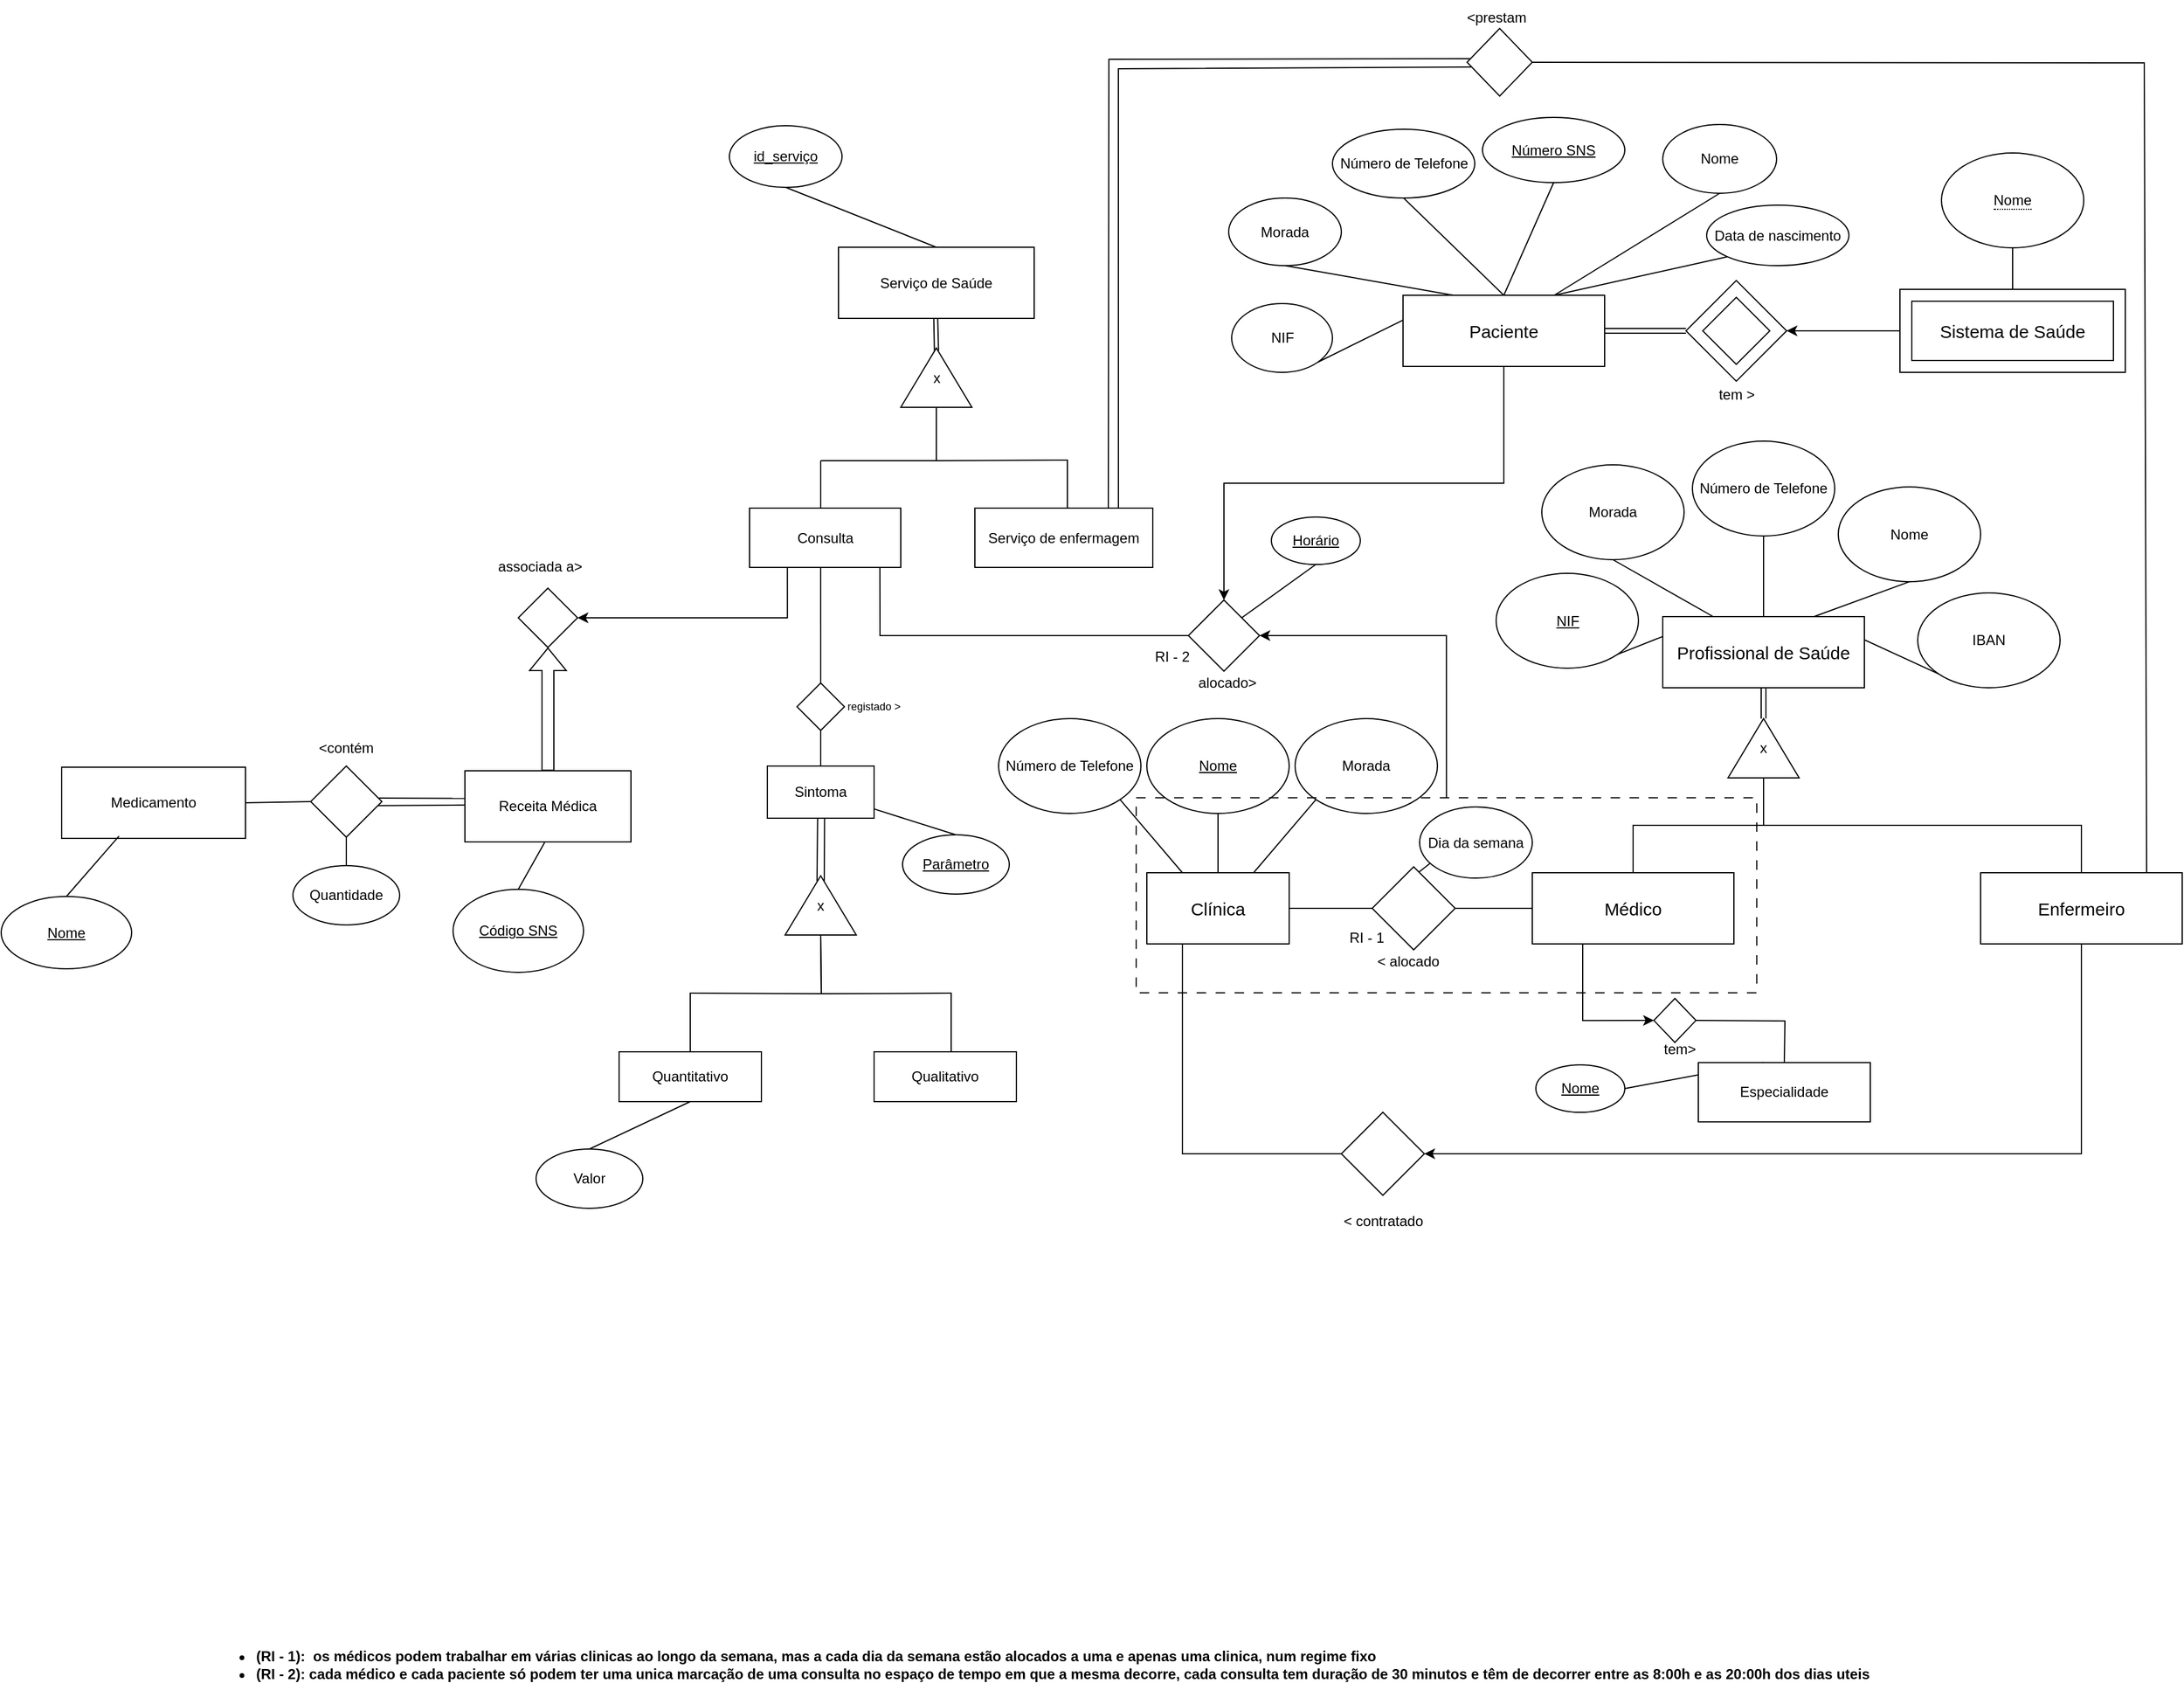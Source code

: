 <mxfile version="24.3.1" type="github" pages="2">
  <diagram id="R2lEEEUBdFMjLlhIrx00" name="Page-1">
    <mxGraphModel dx="2273" dy="1861" grid="0" gridSize="10" guides="1" tooltips="1" connect="1" arrows="0" fold="1" page="1" pageScale="1" pageWidth="850" pageHeight="1100" math="0" shadow="0" extFonts="Permanent Marker^https://fonts.googleapis.com/css?family=Permanent+Marker">
      <root>
        <mxCell id="0" />
        <mxCell id="1" parent="0" />
        <mxCell id="osjCYdtPVFfUL0etH68a-21" style="rounded=0;orthogonalLoop=1;jettySize=auto;html=1;exitX=0.25;exitY=0;exitDx=0;exitDy=0;entryX=1;entryY=1;entryDx=0;entryDy=0;endArrow=none;endFill=0;labelBackgroundColor=none;fontColor=default;" parent="1" source="osjCYdtPVFfUL0etH68a-17" target="osjCYdtPVFfUL0etH68a-19" edge="1">
          <mxGeometry relative="1" as="geometry" />
        </mxCell>
        <mxCell id="osjCYdtPVFfUL0etH68a-24" style="rounded=0;orthogonalLoop=1;jettySize=auto;html=1;exitX=0.25;exitY=0;exitDx=0;exitDy=0;entryX=0.5;entryY=1;entryDx=0;entryDy=0;endArrow=none;endFill=0;labelBackgroundColor=none;fontColor=default;" parent="1" source="osjCYdtPVFfUL0etH68a-17" target="osjCYdtPVFfUL0etH68a-23" edge="1">
          <mxGeometry relative="1" as="geometry" />
        </mxCell>
        <mxCell id="osjCYdtPVFfUL0etH68a-25" style="edgeStyle=orthogonalEdgeStyle;rounded=0;orthogonalLoop=1;jettySize=auto;html=1;exitX=0.5;exitY=0;exitDx=0;exitDy=0;entryX=0.5;entryY=1;entryDx=0;entryDy=0;endArrow=none;endFill=0;labelBackgroundColor=none;fontColor=default;" parent="1" source="osjCYdtPVFfUL0etH68a-17" target="osjCYdtPVFfUL0etH68a-26" edge="1">
          <mxGeometry relative="1" as="geometry">
            <mxPoint x="998.0" y="-150" as="targetPoint" />
          </mxGeometry>
        </mxCell>
        <mxCell id="osjCYdtPVFfUL0etH68a-28" style="rounded=0;orthogonalLoop=1;jettySize=auto;html=1;exitX=0.75;exitY=0;exitDx=0;exitDy=0;entryX=0.5;entryY=1;entryDx=0;entryDy=0;endArrow=none;endFill=0;labelBackgroundColor=none;fontColor=default;" parent="1" source="osjCYdtPVFfUL0etH68a-17" target="osjCYdtPVFfUL0etH68a-27" edge="1">
          <mxGeometry relative="1" as="geometry" />
        </mxCell>
        <mxCell id="osjCYdtPVFfUL0etH68a-30" style="rounded=0;orthogonalLoop=1;jettySize=auto;html=1;exitX=0.75;exitY=0;exitDx=0;exitDy=0;entryX=0;entryY=1;entryDx=0;entryDy=0;endArrow=none;endFill=0;labelBackgroundColor=none;fontColor=default;" parent="1" source="osjCYdtPVFfUL0etH68a-17" target="osjCYdtPVFfUL0etH68a-29" edge="1">
          <mxGeometry relative="1" as="geometry" />
        </mxCell>
        <mxCell id="osjCYdtPVFfUL0etH68a-17" value="&lt;span style=&quot;font-size: 15px;&quot;&gt;Profissional de Saúde&lt;/span&gt;" style="rounded=0;whiteSpace=wrap;html=1;labelBackgroundColor=none;" parent="1" vertex="1">
          <mxGeometry x="913" y="-36" width="170" height="60" as="geometry" />
        </mxCell>
        <mxCell id="osjCYdtPVFfUL0etH68a-19" value="&lt;u&gt;NIF&lt;/u&gt;" style="ellipse;whiteSpace=wrap;html=1;labelBackgroundColor=none;" parent="1" vertex="1">
          <mxGeometry x="772.5" y="-72.5" width="120" height="80" as="geometry" />
        </mxCell>
        <mxCell id="osjCYdtPVFfUL0etH68a-23" value="Morada" style="ellipse;whiteSpace=wrap;html=1;labelBackgroundColor=none;" parent="1" vertex="1">
          <mxGeometry x="811" y="-164" width="120" height="80" as="geometry" />
        </mxCell>
        <mxCell id="osjCYdtPVFfUL0etH68a-26" value="Número de Telefone" style="ellipse;whiteSpace=wrap;html=1;labelBackgroundColor=none;" parent="1" vertex="1">
          <mxGeometry x="938" y="-184" width="120" height="80" as="geometry" />
        </mxCell>
        <mxCell id="osjCYdtPVFfUL0etH68a-27" value="Nome" style="ellipse;whiteSpace=wrap;html=1;labelBackgroundColor=none;" parent="1" vertex="1">
          <mxGeometry x="1061" y="-145.41" width="120" height="80" as="geometry" />
        </mxCell>
        <mxCell id="osjCYdtPVFfUL0etH68a-29" value="IBAN" style="ellipse;whiteSpace=wrap;html=1;labelBackgroundColor=none;" parent="1" vertex="1">
          <mxGeometry x="1128" y="-56" width="120" height="80" as="geometry" />
        </mxCell>
        <mxCell id="osjCYdtPVFfUL0etH68a-32" value="" style="rhombus;whiteSpace=wrap;html=1;labelBackgroundColor=none;" parent="1" vertex="1">
          <mxGeometry x="668" y="175" width="70" height="70" as="geometry" />
        </mxCell>
        <mxCell id="-uZYytNlZkyBK-7AWlyJ-4" style="edgeStyle=none;curved=1;rounded=0;orthogonalLoop=1;jettySize=auto;html=1;exitX=1;exitY=0.5;exitDx=0;exitDy=0;fontSize=12;shape=link;" parent="1" source="osjCYdtPVFfUL0etH68a-35" target="osjCYdtPVFfUL0etH68a-17" edge="1">
          <mxGeometry relative="1" as="geometry" />
        </mxCell>
        <mxCell id="osjCYdtPVFfUL0etH68a-35" value="x" style="triangle;whiteSpace=wrap;html=1;direction=north;rotation=0;labelBackgroundColor=none;" parent="1" vertex="1">
          <mxGeometry x="968" y="50" width="60" height="50" as="geometry" />
        </mxCell>
        <mxCell id="osjCYdtPVFfUL0etH68a-40" style="edgeStyle=orthogonalEdgeStyle;rounded=0;orthogonalLoop=1;jettySize=auto;html=1;exitX=0.5;exitY=0;exitDx=0;exitDy=0;entryX=0;entryY=0.5;entryDx=0;entryDy=0;endArrow=none;endFill=0;labelBackgroundColor=none;fontColor=default;" parent="1" source="osjCYdtPVFfUL0etH68a-38" target="osjCYdtPVFfUL0etH68a-35" edge="1">
          <mxGeometry relative="1" as="geometry" />
        </mxCell>
        <mxCell id="fhy60ZntJMk9WQ-8_yJA-6" style="edgeStyle=orthogonalEdgeStyle;rounded=0;orthogonalLoop=1;jettySize=auto;html=1;exitX=0.25;exitY=1;exitDx=0;exitDy=0;entryX=0;entryY=0.5;entryDx=0;entryDy=0;" edge="1" parent="1" source="osjCYdtPVFfUL0etH68a-38" target="lnXV8POhLCO5q89hgLd0-2">
          <mxGeometry relative="1" as="geometry" />
        </mxCell>
        <mxCell id="fhy60ZntJMk9WQ-8_yJA-13" style="edgeStyle=orthogonalEdgeStyle;rounded=0;orthogonalLoop=1;jettySize=auto;html=1;exitX=0;exitY=0.5;exitDx=0;exitDy=0;entryX=1;entryY=0.5;entryDx=0;entryDy=0;endArrow=none;endFill=0;" edge="1" parent="1" source="osjCYdtPVFfUL0etH68a-38" target="osjCYdtPVFfUL0etH68a-32">
          <mxGeometry relative="1" as="geometry" />
        </mxCell>
        <mxCell id="osjCYdtPVFfUL0etH68a-38" value="&lt;span style=&quot;font-size: 15px;&quot;&gt;Médico&lt;/span&gt;" style="rounded=0;whiteSpace=wrap;html=1;labelBackgroundColor=none;" parent="1" vertex="1">
          <mxGeometry x="803" y="180" width="170" height="60" as="geometry" />
        </mxCell>
        <mxCell id="osjCYdtPVFfUL0etH68a-41" style="edgeStyle=orthogonalEdgeStyle;rounded=0;orthogonalLoop=1;jettySize=auto;html=1;exitX=0.5;exitY=0;exitDx=0;exitDy=0;entryX=0;entryY=0.5;entryDx=0;entryDy=0;endArrow=none;endFill=0;labelBackgroundColor=none;fontColor=default;" parent="1" source="osjCYdtPVFfUL0etH68a-39" target="osjCYdtPVFfUL0etH68a-35" edge="1">
          <mxGeometry relative="1" as="geometry" />
        </mxCell>
        <mxCell id="fhy60ZntJMk9WQ-8_yJA-5" style="edgeStyle=orthogonalEdgeStyle;rounded=0;orthogonalLoop=1;jettySize=auto;html=1;exitX=0.5;exitY=1;exitDx=0;exitDy=0;entryX=1;entryY=0.5;entryDx=0;entryDy=0;" edge="1" parent="1" source="osjCYdtPVFfUL0etH68a-39" target="osjCYdtPVFfUL0etH68a-46">
          <mxGeometry relative="1" as="geometry" />
        </mxCell>
        <mxCell id="osjCYdtPVFfUL0etH68a-39" value="&lt;span style=&quot;font-size: 15px;&quot;&gt;Enfermeiro&lt;/span&gt;" style="rounded=0;whiteSpace=wrap;html=1;labelBackgroundColor=none;" parent="1" vertex="1">
          <mxGeometry x="1181" y="180" width="170" height="60" as="geometry" />
        </mxCell>
        <mxCell id="osjCYdtPVFfUL0etH68a-3" style="edgeStyle=orthogonalEdgeStyle;rounded=0;orthogonalLoop=1;jettySize=auto;html=1;exitX=0.5;exitY=0;exitDx=0;exitDy=0;entryX=0.5;entryY=1;entryDx=0;entryDy=0;endArrow=none;endFill=0;labelBackgroundColor=none;fontColor=default;" parent="1" source="Xq9BSYsF8t9AHOJS5VjR-1" target="Xq9BSYsF8t9AHOJS5VjR-3" edge="1">
          <mxGeometry relative="1" as="geometry" />
        </mxCell>
        <mxCell id="osjCYdtPVFfUL0etH68a-14" style="rounded=0;orthogonalLoop=1;jettySize=auto;html=1;exitX=0.25;exitY=0;exitDx=0;exitDy=0;startArrow=none;startFill=0;endArrow=none;endFill=0;entryX=1;entryY=1;entryDx=0;entryDy=0;labelBackgroundColor=none;fontColor=default;" parent="1" source="Xq9BSYsF8t9AHOJS5VjR-1" target="osjCYdtPVFfUL0etH68a-16" edge="1">
          <mxGeometry relative="1" as="geometry">
            <mxPoint x="438" y="160" as="targetPoint" />
          </mxGeometry>
        </mxCell>
        <mxCell id="fhy60ZntJMk9WQ-8_yJA-11" style="edgeStyle=orthogonalEdgeStyle;rounded=0;orthogonalLoop=1;jettySize=auto;html=1;exitX=0.25;exitY=1;exitDx=0;exitDy=0;entryX=0;entryY=0.5;entryDx=0;entryDy=0;endArrow=none;endFill=0;" edge="1" parent="1" source="Xq9BSYsF8t9AHOJS5VjR-1" target="osjCYdtPVFfUL0etH68a-46">
          <mxGeometry relative="1" as="geometry" />
        </mxCell>
        <mxCell id="fhy60ZntJMk9WQ-8_yJA-12" style="edgeStyle=orthogonalEdgeStyle;rounded=0;orthogonalLoop=1;jettySize=auto;html=1;exitX=1;exitY=0.5;exitDx=0;exitDy=0;entryX=0;entryY=0.5;entryDx=0;entryDy=0;endArrow=none;endFill=0;" edge="1" parent="1" source="Xq9BSYsF8t9AHOJS5VjR-1" target="osjCYdtPVFfUL0etH68a-32">
          <mxGeometry relative="1" as="geometry" />
        </mxCell>
        <mxCell id="Xq9BSYsF8t9AHOJS5VjR-1" value="&lt;font style=&quot;font-size: 15px;&quot;&gt;Clínica&lt;/font&gt;" style="rounded=0;whiteSpace=wrap;html=1;labelBackgroundColor=none;" parent="1" vertex="1">
          <mxGeometry x="478" y="180" width="120" height="60" as="geometry" />
        </mxCell>
        <mxCell id="Xq9BSYsF8t9AHOJS5VjR-3" value="&lt;u&gt;Nome&lt;/u&gt;" style="ellipse;whiteSpace=wrap;html=1;labelBackgroundColor=none;" parent="1" vertex="1">
          <mxGeometry x="478" y="50" width="120" height="80" as="geometry" />
        </mxCell>
        <mxCell id="osjCYdtPVFfUL0etH68a-4" value="Morada" style="ellipse;whiteSpace=wrap;html=1;labelBackgroundColor=none;" parent="1" vertex="1">
          <mxGeometry x="603" y="50" width="120" height="80" as="geometry" />
        </mxCell>
        <mxCell id="osjCYdtPVFfUL0etH68a-6" value="" style="endArrow=none;html=1;rounded=0;entryX=0;entryY=1;entryDx=0;entryDy=0;exitX=0.75;exitY=0;exitDx=0;exitDy=0;labelBackgroundColor=none;fontColor=default;" parent="1" source="Xq9BSYsF8t9AHOJS5VjR-1" target="osjCYdtPVFfUL0etH68a-4" edge="1">
          <mxGeometry width="50" height="50" relative="1" as="geometry">
            <mxPoint x="518" y="270" as="sourcePoint" />
            <mxPoint x="568" y="220" as="targetPoint" />
            <Array as="points" />
          </mxGeometry>
        </mxCell>
        <mxCell id="osjCYdtPVFfUL0etH68a-16" value="Número de Telefone" style="ellipse;whiteSpace=wrap;html=1;labelBackgroundColor=none;" parent="1" vertex="1">
          <mxGeometry x="353" y="50" width="120" height="80" as="geometry" />
        </mxCell>
        <mxCell id="osjCYdtPVFfUL0etH68a-46" value="" style="rhombus;whiteSpace=wrap;html=1;labelBackgroundColor=none;" parent="1" vertex="1">
          <mxGeometry x="642" y="382" width="70" height="70" as="geometry" />
        </mxCell>
        <mxCell id="jBcFQ4x_I9QCF7RiTCGO-1" value="&amp;lt; alocado" style="text;html=1;align=center;verticalAlign=middle;resizable=0;points=[];autosize=1;strokeColor=none;fillColor=none;labelBackgroundColor=none;" parent="1" vertex="1">
          <mxGeometry x="658" y="240" width="80" height="30" as="geometry" />
        </mxCell>
        <mxCell id="jBcFQ4x_I9QCF7RiTCGO-2" value="&amp;lt; contratado" style="text;html=1;align=center;verticalAlign=middle;resizable=0;points=[];autosize=1;strokeColor=none;fillColor=none;labelBackgroundColor=none;" parent="1" vertex="1">
          <mxGeometry x="632" y="459" width="90" height="30" as="geometry" />
        </mxCell>
        <mxCell id="jBcFQ4x_I9QCF7RiTCGO-3" value="RI - 1" style="text;html=1;align=center;verticalAlign=middle;resizable=0;points=[];autosize=1;strokeColor=none;fillColor=none;labelBackgroundColor=none;" parent="1" vertex="1">
          <mxGeometry x="638" y="220" width="50" height="30" as="geometry" />
        </mxCell>
        <mxCell id="jBcFQ4x_I9QCF7RiTCGO-4" value="&lt;ul&gt;&lt;li&gt;&lt;b&gt;(RI - 1):&amp;nbsp; os médicos podem trabalhar em várias clinicas ao longo da semana,&amp;nbsp;&lt;/b&gt;&lt;b style=&quot;background-color: initial;&quot;&gt;mas a cada dia da semana estão alocados a uma e apenas uma clinica, num regime fixo&lt;/b&gt;&lt;/li&gt;&lt;li&gt;&lt;div title=&quot;Page 1&quot; class=&quot;page&quot;&gt;&lt;div style=&quot;background-color: rgb(100.0%, 100.0%, 100.0%)&quot; class=&quot;section&quot;&gt;&lt;div style=&quot;&quot; class=&quot;layoutArea&quot;&gt;&lt;b&gt;(RI - 2): cada médico e cada paciente só podem ter uma unica marcação de uma consulta no espaço de tempo em que a mesma decorre, cada consulta tem duração de 30 minutos e&amp;nbsp;&lt;/b&gt;&lt;b style=&quot;background-color: initial;&quot;&gt;têm de decorrer entre as 8:00h e as 20:00h dos dias uteis&amp;nbsp;&lt;/b&gt;&lt;/div&gt;&lt;/div&gt;&lt;/div&gt;&lt;/li&gt;&lt;/ul&gt;" style="text;html=1;align=left;verticalAlign=middle;resizable=0;points=[];autosize=1;strokeColor=none;fillColor=none;labelBackgroundColor=none;" parent="1" vertex="1">
          <mxGeometry x="-315" y="815" width="1422" height="65" as="geometry" />
        </mxCell>
        <mxCell id="jBcFQ4x_I9QCF7RiTCGO-24" style="rounded=0;orthogonalLoop=1;jettySize=auto;html=1;exitX=0.25;exitY=0;exitDx=0;exitDy=0;entryX=1;entryY=1;entryDx=0;entryDy=0;endArrow=none;endFill=0;labelBackgroundColor=none;fontColor=default;" parent="1" source="jBcFQ4x_I9QCF7RiTCGO-29" target="jBcFQ4x_I9QCF7RiTCGO-30" edge="1">
          <mxGeometry relative="1" as="geometry" />
        </mxCell>
        <mxCell id="jBcFQ4x_I9QCF7RiTCGO-25" style="rounded=0;orthogonalLoop=1;jettySize=auto;html=1;exitX=0.25;exitY=0;exitDx=0;exitDy=0;entryX=0.5;entryY=1;entryDx=0;entryDy=0;endArrow=none;endFill=0;labelBackgroundColor=none;fontColor=default;" parent="1" source="jBcFQ4x_I9QCF7RiTCGO-29" target="jBcFQ4x_I9QCF7RiTCGO-31" edge="1">
          <mxGeometry relative="1" as="geometry" />
        </mxCell>
        <mxCell id="jBcFQ4x_I9QCF7RiTCGO-26" style="rounded=0;orthogonalLoop=1;jettySize=auto;html=1;exitX=0.5;exitY=0;exitDx=0;exitDy=0;entryX=0.5;entryY=1;entryDx=0;entryDy=0;endArrow=none;endFill=0;labelBackgroundColor=none;fontColor=default;" parent="1" source="jBcFQ4x_I9QCF7RiTCGO-29" target="jBcFQ4x_I9QCF7RiTCGO-32" edge="1">
          <mxGeometry relative="1" as="geometry">
            <mxPoint x="740.0" y="-407" as="targetPoint" />
          </mxGeometry>
        </mxCell>
        <mxCell id="jBcFQ4x_I9QCF7RiTCGO-27" style="rounded=0;orthogonalLoop=1;jettySize=auto;html=1;exitX=0.75;exitY=0;exitDx=0;exitDy=0;entryX=0.5;entryY=1;entryDx=0;entryDy=0;endArrow=none;endFill=0;labelBackgroundColor=none;fontColor=default;" parent="1" source="jBcFQ4x_I9QCF7RiTCGO-29" target="jBcFQ4x_I9QCF7RiTCGO-33" edge="1">
          <mxGeometry relative="1" as="geometry" />
        </mxCell>
        <mxCell id="jBcFQ4x_I9QCF7RiTCGO-28" style="rounded=0;orthogonalLoop=1;jettySize=auto;html=1;exitX=0.75;exitY=0;exitDx=0;exitDy=0;entryX=0;entryY=1;entryDx=0;entryDy=0;endArrow=none;endFill=0;labelBackgroundColor=none;fontColor=default;" parent="1" source="jBcFQ4x_I9QCF7RiTCGO-29" target="jBcFQ4x_I9QCF7RiTCGO-34" edge="1">
          <mxGeometry relative="1" as="geometry" />
        </mxCell>
        <mxCell id="fhy60ZntJMk9WQ-8_yJA-3" style="edgeStyle=orthogonalEdgeStyle;rounded=0;orthogonalLoop=1;jettySize=auto;html=1;exitX=0.5;exitY=1;exitDx=0;exitDy=0;entryX=0.5;entryY=0;entryDx=0;entryDy=0;" edge="1" parent="1" source="jBcFQ4x_I9QCF7RiTCGO-29" target="lnXV8POhLCO5q89hgLd0-22">
          <mxGeometry relative="1" as="geometry" />
        </mxCell>
        <mxCell id="jBcFQ4x_I9QCF7RiTCGO-29" value="&lt;span style=&quot;font-size: 15px;&quot;&gt;Paciente&lt;/span&gt;" style="rounded=0;whiteSpace=wrap;html=1;labelBackgroundColor=none;" parent="1" vertex="1">
          <mxGeometry x="694" y="-307" width="170" height="60" as="geometry" />
        </mxCell>
        <mxCell id="jBcFQ4x_I9QCF7RiTCGO-30" value="NIF" style="ellipse;whiteSpace=wrap;html=1;labelBackgroundColor=none;" parent="1" vertex="1">
          <mxGeometry x="549.5" y="-300" width="85" height="58" as="geometry" />
        </mxCell>
        <mxCell id="jBcFQ4x_I9QCF7RiTCGO-31" value="Morada" style="ellipse;whiteSpace=wrap;html=1;labelBackgroundColor=none;" parent="1" vertex="1">
          <mxGeometry x="547" y="-389" width="95" height="57" as="geometry" />
        </mxCell>
        <mxCell id="jBcFQ4x_I9QCF7RiTCGO-32" value="Número de Telefone" style="ellipse;whiteSpace=wrap;html=1;labelBackgroundColor=none;" parent="1" vertex="1">
          <mxGeometry x="634.5" y="-447" width="120" height="58" as="geometry" />
        </mxCell>
        <mxCell id="jBcFQ4x_I9QCF7RiTCGO-33" value="Nome" style="ellipse;whiteSpace=wrap;html=1;labelBackgroundColor=none;" parent="1" vertex="1">
          <mxGeometry x="913" y="-451" width="96" height="58" as="geometry" />
        </mxCell>
        <mxCell id="jBcFQ4x_I9QCF7RiTCGO-34" value="Data de nascimento" style="ellipse;whiteSpace=wrap;html=1;labelBackgroundColor=none;" parent="1" vertex="1">
          <mxGeometry x="950" y="-383" width="120" height="51" as="geometry" />
        </mxCell>
        <mxCell id="jBcFQ4x_I9QCF7RiTCGO-35" style="rounded=0;orthogonalLoop=1;jettySize=auto;html=1;exitX=0.5;exitY=0;exitDx=0;exitDy=0;entryX=0.5;entryY=1;entryDx=0;entryDy=0;endArrow=none;endFill=0;labelBackgroundColor=none;fontColor=default;" parent="1" source="jBcFQ4x_I9QCF7RiTCGO-29" target="jBcFQ4x_I9QCF7RiTCGO-36" edge="1">
          <mxGeometry relative="1" as="geometry">
            <mxPoint x="870.0" y="-407" as="targetPoint" />
            <mxPoint x="870" y="-307" as="sourcePoint" />
          </mxGeometry>
        </mxCell>
        <mxCell id="jBcFQ4x_I9QCF7RiTCGO-36" value="&lt;u&gt;Número SNS&lt;/u&gt;" style="ellipse;whiteSpace=wrap;html=1;labelBackgroundColor=none;" parent="1" vertex="1">
          <mxGeometry x="761" y="-457" width="120" height="55" as="geometry" />
        </mxCell>
        <mxCell id="jBcFQ4x_I9QCF7RiTCGO-42" value="&lt;span style=&quot;font-size: 15px;&quot;&gt;Sistema de Saúde&lt;/span&gt;" style="rounded=0;whiteSpace=wrap;html=1;perimeterSpacing=0;glass=0;shadow=0;labelBackgroundColor=none;" parent="1" vertex="1">
          <mxGeometry x="1123" y="-307" width="170" height="60" as="geometry" />
        </mxCell>
        <mxCell id="jBcFQ4x_I9QCF7RiTCGO-48" style="rounded=0;orthogonalLoop=1;jettySize=auto;html=1;exitX=0.5;exitY=0;exitDx=0;exitDy=0;entryX=0.5;entryY=1;entryDx=0;entryDy=0;endArrow=none;endFill=0;labelBackgroundColor=none;fontColor=default;" parent="1" source="jBcFQ4x_I9QCF7RiTCGO-42" target="jBcFQ4x_I9QCF7RiTCGO-49" edge="1">
          <mxGeometry relative="1" as="geometry">
            <mxPoint x="1338.0" y="-417" as="targetPoint" />
            <mxPoint x="1338" y="-317" as="sourcePoint" />
          </mxGeometry>
        </mxCell>
        <mxCell id="jBcFQ4x_I9QCF7RiTCGO-49" value="&lt;div style=&quot;border-bottom: 1px dotted black;&quot;&gt;Nome&lt;/div&gt;" style="ellipse;whiteSpace=wrap;html=1;labelBackgroundColor=none;" parent="1" vertex="1">
          <mxGeometry x="1148" y="-427" width="120" height="80" as="geometry" />
        </mxCell>
        <mxCell id="jBcFQ4x_I9QCF7RiTCGO-50" value="" style="verticalLabelPosition=bottom;verticalAlign=top;html=1;shape=mxgraph.basic.frame;dx=10;whiteSpace=wrap;labelBackgroundColor=none;" parent="1" vertex="1">
          <mxGeometry x="1113" y="-312" width="190" height="70" as="geometry" />
        </mxCell>
        <mxCell id="jBcFQ4x_I9QCF7RiTCGO-55" value="tem &amp;gt;&lt;div&gt;&lt;br&gt;&lt;/div&gt;" style="text;html=1;align=center;verticalAlign=middle;resizable=0;points=[];autosize=1;strokeColor=none;fillColor=none;labelBackgroundColor=none;" parent="1" vertex="1">
          <mxGeometry x="950" y="-236" width="50" height="40" as="geometry" />
        </mxCell>
        <mxCell id="jBcFQ4x_I9QCF7RiTCGO-59" value="" style="verticalLabelPosition=bottom;verticalAlign=top;html=1;shape=mxgraph.basic.frame;dx=10;whiteSpace=wrap;labelBackgroundColor=none;rotation=45;" parent="1" vertex="1">
          <mxGeometry x="945" y="-307" width="60" height="60" as="geometry" />
        </mxCell>
        <mxCell id="VKBXFGdJmHYDEgzDutjO-6" value="Dia da semana" style="ellipse;whiteSpace=wrap;html=1;" parent="1" vertex="1">
          <mxGeometry x="708" y="124.54" width="95" height="60" as="geometry" />
        </mxCell>
        <mxCell id="VKBXFGdJmHYDEgzDutjO-8" value="" style="endArrow=none;html=1;rounded=0;exitX=0.562;exitY=0.064;exitDx=0;exitDy=0;exitPerimeter=0;entryX=0.097;entryY=0.787;entryDx=0;entryDy=0;entryPerimeter=0;" parent="1" source="osjCYdtPVFfUL0etH68a-32" target="VKBXFGdJmHYDEgzDutjO-6" edge="1">
          <mxGeometry width="50" height="50" relative="1" as="geometry">
            <mxPoint x="703" y="175" as="sourcePoint" />
            <mxPoint x="753" y="125" as="targetPoint" />
          </mxGeometry>
        </mxCell>
        <mxCell id="VKBXFGdJmHYDEgzDutjO-46" value="" style="group" parent="1" vertex="1" connectable="0">
          <mxGeometry x="143" y="-347.5" width="340" height="275" as="geometry" />
        </mxCell>
        <mxCell id="VKBXFGdJmHYDEgzDutjO-23" value="Serviço de Saúde" style="rounded=0;whiteSpace=wrap;html=1;" parent="VKBXFGdJmHYDEgzDutjO-46" vertex="1">
          <mxGeometry x="75" width="165" height="60" as="geometry" />
        </mxCell>
        <mxCell id="VKBXFGdJmHYDEgzDutjO-24" value="x" style="triangle;whiteSpace=wrap;html=1;direction=north;rotation=0;labelBackgroundColor=none;" parent="VKBXFGdJmHYDEgzDutjO-46" vertex="1">
          <mxGeometry x="127.5" y="85" width="60" height="50" as="geometry" />
        </mxCell>
        <mxCell id="VKBXFGdJmHYDEgzDutjO-25" value="" style="endArrow=none;html=1;rounded=0;entryX=0.487;entryY=1.007;entryDx=0;entryDy=0;exitX=0.942;exitY=0.473;exitDx=0;exitDy=0;exitPerimeter=0;entryPerimeter=0;" parent="VKBXFGdJmHYDEgzDutjO-46" source="VKBXFGdJmHYDEgzDutjO-24" target="VKBXFGdJmHYDEgzDutjO-23" edge="1">
          <mxGeometry width="50" height="50" relative="1" as="geometry">
            <mxPoint x="240" y="100" as="sourcePoint" />
            <mxPoint x="290" y="50" as="targetPoint" />
          </mxGeometry>
        </mxCell>
        <mxCell id="VKBXFGdJmHYDEgzDutjO-37" value="" style="endArrow=none;html=1;rounded=0;exitX=0.954;exitY=0.531;exitDx=0;exitDy=0;exitPerimeter=0;entryX=0.507;entryY=0.997;entryDx=0;entryDy=0;entryPerimeter=0;" parent="VKBXFGdJmHYDEgzDutjO-46" source="VKBXFGdJmHYDEgzDutjO-24" target="VKBXFGdJmHYDEgzDutjO-23" edge="1">
          <mxGeometry width="50" height="50" relative="1" as="geometry">
            <mxPoint x="140" y="120" as="sourcePoint" />
            <mxPoint x="190" y="70" as="targetPoint" />
          </mxGeometry>
        </mxCell>
        <mxCell id="VKBXFGdJmHYDEgzDutjO-40" style="edgeStyle=orthogonalEdgeStyle;rounded=0;orthogonalLoop=1;jettySize=auto;html=1;exitX=0.5;exitY=0;exitDx=0;exitDy=0;endArrow=none;endFill=0;labelBackgroundColor=none;fontColor=default;entryX=0;entryY=0.5;entryDx=0;entryDy=0;" parent="VKBXFGdJmHYDEgzDutjO-46" target="VKBXFGdJmHYDEgzDutjO-24" edge="1">
          <mxGeometry relative="1" as="geometry">
            <mxPoint x="268" y="179.5" as="sourcePoint" />
            <mxPoint x="158" y="144.5" as="targetPoint" />
          </mxGeometry>
        </mxCell>
        <mxCell id="VKBXFGdJmHYDEgzDutjO-41" value="" style="endArrow=none;html=1;rounded=0;" parent="VKBXFGdJmHYDEgzDutjO-46" edge="1">
          <mxGeometry width="50" height="50" relative="1" as="geometry">
            <mxPoint x="60" y="180" as="sourcePoint" />
            <mxPoint x="160" y="180" as="targetPoint" />
          </mxGeometry>
        </mxCell>
        <mxCell id="VKBXFGdJmHYDEgzDutjO-42" value="" style="endArrow=none;html=1;rounded=0;" parent="VKBXFGdJmHYDEgzDutjO-46" edge="1">
          <mxGeometry width="50" height="50" relative="1" as="geometry">
            <mxPoint x="60" y="230" as="sourcePoint" />
            <mxPoint x="60" y="180" as="targetPoint" />
          </mxGeometry>
        </mxCell>
        <mxCell id="VKBXFGdJmHYDEgzDutjO-43" value="" style="endArrow=none;html=1;rounded=0;" parent="VKBXFGdJmHYDEgzDutjO-46" edge="1">
          <mxGeometry width="50" height="50" relative="1" as="geometry">
            <mxPoint x="268" y="229" as="sourcePoint" />
            <mxPoint x="268" y="179" as="targetPoint" />
          </mxGeometry>
        </mxCell>
        <mxCell id="VKBXFGdJmHYDEgzDutjO-44" value="Consulta" style="rounded=0;whiteSpace=wrap;html=1;" parent="VKBXFGdJmHYDEgzDutjO-46" vertex="1">
          <mxGeometry y="220" width="127.5" height="50" as="geometry" />
        </mxCell>
        <mxCell id="VKBXFGdJmHYDEgzDutjO-45" value="Serviço de enfermagem" style="rounded=0;whiteSpace=wrap;html=1;" parent="VKBXFGdJmHYDEgzDutjO-46" vertex="1">
          <mxGeometry x="190" y="220" width="150" height="50" as="geometry" />
        </mxCell>
        <mxCell id="VKBXFGdJmHYDEgzDutjO-49" value="" style="rhombus;whiteSpace=wrap;html=1;" parent="1" vertex="1">
          <mxGeometry x="-52" y="-60" width="50" height="50" as="geometry" />
        </mxCell>
        <mxCell id="VKBXFGdJmHYDEgzDutjO-53" value="&amp;lt;contém" style="text;html=1;align=center;verticalAlign=middle;whiteSpace=wrap;rounded=0;" parent="1" vertex="1">
          <mxGeometry x="-227" y="60" width="60" height="30" as="geometry" />
        </mxCell>
        <mxCell id="VKBXFGdJmHYDEgzDutjO-54" value="associada a&amp;gt;" style="text;html=1;align=center;verticalAlign=middle;whiteSpace=wrap;rounded=0;" parent="1" vertex="1">
          <mxGeometry x="-72" y="-93" width="77" height="30" as="geometry" />
        </mxCell>
        <mxCell id="VKBXFGdJmHYDEgzDutjO-60" value="" style="rhombus;whiteSpace=wrap;html=1;" parent="1" vertex="1">
          <mxGeometry x="183" y="20" width="40" height="40" as="geometry" />
        </mxCell>
        <mxCell id="VKBXFGdJmHYDEgzDutjO-55" value="" style="endArrow=none;html=1;rounded=0;entryX=0.439;entryY=1.006;entryDx=0;entryDy=0;entryPerimeter=0;" parent="1" edge="1">
          <mxGeometry width="50" height="50" relative="1" as="geometry">
            <mxPoint x="203" y="21" as="sourcePoint" />
            <mxPoint x="202.973" y="-77.2" as="targetPoint" />
          </mxGeometry>
        </mxCell>
        <mxCell id="VKBXFGdJmHYDEgzDutjO-64" value="" style="endArrow=none;html=1;rounded=0;exitX=0.5;exitY=0;exitDx=0;exitDy=0;" parent="1" source="VKBXFGdJmHYDEgzDutjO-67" edge="1">
          <mxGeometry width="50" height="50" relative="1" as="geometry">
            <mxPoint x="202.76" y="100.9" as="sourcePoint" />
            <mxPoint x="203" y="60" as="targetPoint" />
          </mxGeometry>
        </mxCell>
        <mxCell id="VKBXFGdJmHYDEgzDutjO-67" value="Sintoma" style="rounded=0;whiteSpace=wrap;html=1;" parent="1" vertex="1">
          <mxGeometry x="158" y="90" width="90" height="44" as="geometry" />
        </mxCell>
        <mxCell id="VKBXFGdJmHYDEgzDutjO-69" value="registado &amp;gt;" style="text;html=1;align=center;verticalAlign=middle;whiteSpace=wrap;rounded=0;fontSize=9;" parent="1" vertex="1">
          <mxGeometry x="213" y="30" width="70" height="20" as="geometry" />
        </mxCell>
        <mxCell id="VKBXFGdJmHYDEgzDutjO-70" value="x" style="triangle;whiteSpace=wrap;html=1;direction=north;rotation=0;labelBackgroundColor=none;" parent="1" vertex="1">
          <mxGeometry x="173" y="182.54" width="60" height="50" as="geometry" />
        </mxCell>
        <mxCell id="VKBXFGdJmHYDEgzDutjO-76" value="" style="group" parent="1" vertex="1" connectable="0">
          <mxGeometry x="93" y="232" width="220" height="99" as="geometry" />
        </mxCell>
        <mxCell id="VKBXFGdJmHYDEgzDutjO-71" style="edgeStyle=orthogonalEdgeStyle;rounded=0;orthogonalLoop=1;jettySize=auto;html=1;exitX=0.5;exitY=0;exitDx=0;exitDy=0;endArrow=none;endFill=0;labelBackgroundColor=none;fontColor=default;" parent="VKBXFGdJmHYDEgzDutjO-76" edge="1">
          <mxGeometry relative="1" as="geometry">
            <mxPoint x="220" y="49.54" as="sourcePoint" />
            <mxPoint x="110" as="targetPoint" />
          </mxGeometry>
        </mxCell>
        <mxCell id="VKBXFGdJmHYDEgzDutjO-72" style="edgeStyle=orthogonalEdgeStyle;rounded=0;orthogonalLoop=1;jettySize=auto;html=1;exitX=0.5;exitY=0;exitDx=0;exitDy=0;endArrow=none;endFill=0;labelBackgroundColor=none;fontColor=default;" parent="VKBXFGdJmHYDEgzDutjO-76" edge="1">
          <mxGeometry relative="1" as="geometry">
            <mxPoint y="49.54" as="sourcePoint" />
            <mxPoint x="110" as="targetPoint" />
          </mxGeometry>
        </mxCell>
        <mxCell id="VKBXFGdJmHYDEgzDutjO-74" value="" style="endArrow=none;html=1;rounded=0;" parent="VKBXFGdJmHYDEgzDutjO-76" edge="1">
          <mxGeometry width="50" height="50" relative="1" as="geometry">
            <mxPoint y="99" as="sourcePoint" />
            <mxPoint y="49" as="targetPoint" />
          </mxGeometry>
        </mxCell>
        <mxCell id="VKBXFGdJmHYDEgzDutjO-75" value="" style="endArrow=none;html=1;rounded=0;" parent="VKBXFGdJmHYDEgzDutjO-76" edge="1">
          <mxGeometry width="50" height="50" relative="1" as="geometry">
            <mxPoint x="220" y="99" as="sourcePoint" />
            <mxPoint x="220" y="49" as="targetPoint" />
          </mxGeometry>
        </mxCell>
        <mxCell id="VKBXFGdJmHYDEgzDutjO-77" value="Quantitativo" style="rounded=0;whiteSpace=wrap;html=1;" parent="1" vertex="1">
          <mxGeometry x="33" y="331" width="120" height="42" as="geometry" />
        </mxCell>
        <mxCell id="VKBXFGdJmHYDEgzDutjO-78" value="Qualitativo" style="rounded=0;whiteSpace=wrap;html=1;" parent="1" vertex="1">
          <mxGeometry x="248" y="331" width="120" height="42" as="geometry" />
        </mxCell>
        <mxCell id="VKBXFGdJmHYDEgzDutjO-79" value="" style="endArrow=none;html=1;rounded=0;entryX=0.5;entryY=1;entryDx=0;entryDy=0;exitX=0.5;exitY=0;exitDx=0;exitDy=0;" parent="1" source="VKBXFGdJmHYDEgzDutjO-80" target="VKBXFGdJmHYDEgzDutjO-77" edge="1">
          <mxGeometry width="50" height="50" relative="1" as="geometry">
            <mxPoint x="63" y="423" as="sourcePoint" />
            <mxPoint x="93" y="383" as="targetPoint" />
          </mxGeometry>
        </mxCell>
        <mxCell id="VKBXFGdJmHYDEgzDutjO-80" value="Valor" style="ellipse;whiteSpace=wrap;html=1;" parent="1" vertex="1">
          <mxGeometry x="-37" y="413" width="90" height="50" as="geometry" />
        </mxCell>
        <mxCell id="lnXV8POhLCO5q89hgLd0-2" value="" style="rhombus;whiteSpace=wrap;html=1;" parent="1" vertex="1">
          <mxGeometry x="905.5" y="286" width="35.5" height="37.11" as="geometry" />
        </mxCell>
        <mxCell id="lnXV8POhLCO5q89hgLd0-5" value="tem&amp;gt;" style="text;html=1;align=center;verticalAlign=middle;whiteSpace=wrap;rounded=0;" parent="1" vertex="1">
          <mxGeometry x="905" y="320.11" width="45" height="17" as="geometry" />
        </mxCell>
        <mxCell id="lnXV8POhLCO5q89hgLd0-14" value="&lt;u&gt;Nome&lt;/u&gt;" style="ellipse;whiteSpace=wrap;html=1;" parent="1" vertex="1">
          <mxGeometry x="806" y="342" width="75" height="40" as="geometry" />
        </mxCell>
        <mxCell id="lnXV8POhLCO5q89hgLd0-15" value="" style="endArrow=none;html=1;rounded=0;exitX=0.5;exitY=1;exitDx=0;exitDy=0;entryX=1;entryY=0.5;entryDx=0;entryDy=0;" parent="1" target="lnXV8POhLCO5q89hgLd0-14" edge="1">
          <mxGeometry width="50" height="50" relative="1" as="geometry">
            <mxPoint x="998" y="340.11" as="sourcePoint" />
            <mxPoint x="703" y="270" as="targetPoint" />
          </mxGeometry>
        </mxCell>
        <mxCell id="fhy60ZntJMk9WQ-8_yJA-4" style="edgeStyle=orthogonalEdgeStyle;rounded=0;orthogonalLoop=1;jettySize=auto;html=1;exitX=0.5;exitY=0;exitDx=0;exitDy=0;entryX=1;entryY=0.5;entryDx=0;entryDy=0;" edge="1" parent="1" source="lnXV8POhLCO5q89hgLd0-16" target="lnXV8POhLCO5q89hgLd0-22">
          <mxGeometry relative="1" as="geometry" />
        </mxCell>
        <mxCell id="lnXV8POhLCO5q89hgLd0-16" value="" style="rounded=0;whiteSpace=wrap;html=1;fillColor=none;dashed=1;dashPattern=8 8;" parent="1" vertex="1">
          <mxGeometry x="469" y="116.77" width="523.25" height="164.46" as="geometry" />
        </mxCell>
        <mxCell id="lnXV8POhLCO5q89hgLd0-22" value="" style="rhombus;whiteSpace=wrap;html=1;" parent="1" vertex="1">
          <mxGeometry x="513" y="-50" width="60" height="60" as="geometry" />
        </mxCell>
        <mxCell id="lnXV8POhLCO5q89hgLd0-28" value="" style="endArrow=none;html=1;rounded=0;exitX=0;exitY=0.5;exitDx=0;exitDy=0;entryX=0.862;entryY=1;entryDx=0;entryDy=0;entryPerimeter=0;" parent="1" source="lnXV8POhLCO5q89hgLd0-22" target="VKBXFGdJmHYDEgzDutjO-44" edge="1">
          <mxGeometry width="50" height="50" relative="1" as="geometry">
            <mxPoint x="253" y="-10" as="sourcePoint" />
            <mxPoint x="253" y="-70" as="targetPoint" />
            <Array as="points">
              <mxPoint x="253" y="-20" />
            </Array>
          </mxGeometry>
        </mxCell>
        <mxCell id="lnXV8POhLCO5q89hgLd0-29" value="alocado&amp;gt;" style="text;html=1;align=center;verticalAlign=middle;whiteSpace=wrap;rounded=0;" parent="1" vertex="1">
          <mxGeometry x="516" y="5" width="60" height="30" as="geometry" />
        </mxCell>
        <mxCell id="lnXV8POhLCO5q89hgLd0-33" value="&lt;u&gt;Horário&lt;/u&gt;" style="ellipse;whiteSpace=wrap;html=1;" parent="1" vertex="1">
          <mxGeometry x="583" y="-120" width="75" height="40" as="geometry" />
        </mxCell>
        <mxCell id="lnXV8POhLCO5q89hgLd0-34" value="" style="endArrow=none;html=1;rounded=0;entryX=0.5;entryY=1;entryDx=0;entryDy=0;exitX=1;exitY=0;exitDx=0;exitDy=0;" parent="1" source="lnXV8POhLCO5q89hgLd0-22" target="lnXV8POhLCO5q89hgLd0-33" edge="1">
          <mxGeometry width="50" height="50" relative="1" as="geometry">
            <mxPoint x="543" y="-30" as="sourcePoint" />
            <mxPoint x="593" y="-80" as="targetPoint" />
          </mxGeometry>
        </mxCell>
        <mxCell id="lnXV8POhLCO5q89hgLd0-37" value="Especialidade" style="rounded=0;whiteSpace=wrap;html=1;" parent="1" vertex="1">
          <mxGeometry x="943" y="340.11" width="145" height="50" as="geometry" />
        </mxCell>
        <mxCell id="lnXV8POhLCO5q89hgLd0-40" value="" style="endArrow=none;html=1;rounded=0;entryX=1;entryY=0.5;entryDx=0;entryDy=0;exitX=0.5;exitY=0;exitDx=0;exitDy=0;" parent="1" source="lnXV8POhLCO5q89hgLd0-37" target="lnXV8POhLCO5q89hgLd0-2" edge="1">
          <mxGeometry width="50" height="50" relative="1" as="geometry">
            <mxPoint x="1015" y="340" as="sourcePoint" />
            <mxPoint x="948.001" y="305.108" as="targetPoint" />
            <Array as="points">
              <mxPoint x="1016" y="305" />
            </Array>
          </mxGeometry>
        </mxCell>
        <mxCell id="lnXV8POhLCO5q89hgLd0-45" value="RI - 2" style="text;html=1;align=center;verticalAlign=middle;resizable=0;points=[];autosize=1;strokeColor=none;fillColor=none;labelBackgroundColor=none;" parent="1" vertex="1">
          <mxGeometry x="475" y="-15" width="47" height="26" as="geometry" />
        </mxCell>
        <mxCell id="lnXV8POhLCO5q89hgLd0-46" value="" style="endArrow=none;html=1;rounded=0;exitX=0.898;exitY=0.55;exitDx=0;exitDy=0;exitPerimeter=0;entryX=0.536;entryY=0.993;entryDx=0;entryDy=0;entryPerimeter=0;" parent="1" source="VKBXFGdJmHYDEgzDutjO-70" target="VKBXFGdJmHYDEgzDutjO-67" edge="1">
          <mxGeometry width="50" height="50" relative="1" as="geometry">
            <mxPoint x="205" y="187" as="sourcePoint" />
            <mxPoint x="206" y="135" as="targetPoint" />
          </mxGeometry>
        </mxCell>
        <mxCell id="lnXV8POhLCO5q89hgLd0-47" value="" style="endArrow=none;html=1;rounded=0;exitX=0.905;exitY=0.448;exitDx=0;exitDy=0;exitPerimeter=0;entryX=0.471;entryY=0.993;entryDx=0;entryDy=0;entryPerimeter=0;" parent="1" source="VKBXFGdJmHYDEgzDutjO-70" target="VKBXFGdJmHYDEgzDutjO-67" edge="1">
          <mxGeometry width="50" height="50" relative="1" as="geometry">
            <mxPoint x="200" y="174" as="sourcePoint" />
            <mxPoint x="200" y="136" as="targetPoint" />
          </mxGeometry>
        </mxCell>
        <mxCell id="lnXV8POhLCO5q89hgLd0-52" value="" style="endArrow=none;html=1;rounded=0;exitX=0.75;exitY=0;exitDx=0;exitDy=0;entryX=0.069;entryY=0.448;entryDx=0;entryDy=0;entryPerimeter=0;" parent="1" source="VKBXFGdJmHYDEgzDutjO-45" target="lnXV8POhLCO5q89hgLd0-53" edge="1">
          <mxGeometry width="50" height="50" relative="1" as="geometry">
            <mxPoint x="506" y="-190" as="sourcePoint" />
            <mxPoint x="737" y="-506" as="targetPoint" />
            <Array as="points">
              <mxPoint x="446" y="-506" />
            </Array>
          </mxGeometry>
        </mxCell>
        <mxCell id="lnXV8POhLCO5q89hgLd0-53" value="" style="rhombus;whiteSpace=wrap;html=1;" parent="1" vertex="1">
          <mxGeometry x="748" y="-532" width="55" height="57" as="geometry" />
        </mxCell>
        <mxCell id="lnXV8POhLCO5q89hgLd0-56" value="" style="endArrow=none;html=1;rounded=0;exitX=0.807;exitY=-0.004;exitDx=0;exitDy=0;exitPerimeter=0;entryX=0.065;entryY=0.57;entryDx=0;entryDy=0;entryPerimeter=0;" parent="1" source="VKBXFGdJmHYDEgzDutjO-45" target="lnXV8POhLCO5q89hgLd0-53" edge="1">
          <mxGeometry width="50" height="50" relative="1" as="geometry">
            <mxPoint x="455" y="-125" as="sourcePoint" />
            <mxPoint x="741" y="-500" as="targetPoint" />
            <Array as="points">
              <mxPoint x="454" y="-498" />
            </Array>
          </mxGeometry>
        </mxCell>
        <mxCell id="lnXV8POhLCO5q89hgLd0-57" value="&amp;lt;prestam" style="text;html=1;align=center;verticalAlign=middle;whiteSpace=wrap;rounded=0;" parent="1" vertex="1">
          <mxGeometry x="743" y="-556" width="60" height="30" as="geometry" />
        </mxCell>
        <mxCell id="lnXV8POhLCO5q89hgLd0-58" value="" style="endArrow=none;html=1;rounded=0;exitX=1;exitY=0.5;exitDx=0;exitDy=0;" parent="1" source="lnXV8POhLCO5q89hgLd0-53" edge="1">
          <mxGeometry width="50" height="50" relative="1" as="geometry">
            <mxPoint x="1003" y="-528" as="sourcePoint" />
            <mxPoint x="1321" y="180" as="targetPoint" />
            <Array as="points">
              <mxPoint x="1319" y="-503" />
            </Array>
          </mxGeometry>
        </mxCell>
        <mxCell id="VKBXFGdJmHYDEgzDutjO-12" value="Medicamento" style="rounded=0;whiteSpace=wrap;html=1;" parent="1" vertex="1">
          <mxGeometry x="-437" y="91" width="155" height="60" as="geometry" />
        </mxCell>
        <mxCell id="fhy60ZntJMk9WQ-8_yJA-10" style="edgeStyle=orthogonalEdgeStyle;rounded=0;orthogonalLoop=1;jettySize=auto;html=1;exitX=0.5;exitY=0;exitDx=0;exitDy=0;entryX=0.5;entryY=1;entryDx=0;entryDy=0;shape=flexArrow;endArrow=block;endFill=0;" edge="1" parent="1" source="VKBXFGdJmHYDEgzDutjO-13" target="VKBXFGdJmHYDEgzDutjO-49">
          <mxGeometry relative="1" as="geometry" />
        </mxCell>
        <mxCell id="VKBXFGdJmHYDEgzDutjO-13" value="Receita Médica" style="rounded=0;whiteSpace=wrap;html=1;" parent="1" vertex="1">
          <mxGeometry x="-97" y="94" width="140" height="60" as="geometry" />
        </mxCell>
        <mxCell id="VKBXFGdJmHYDEgzDutjO-14" value="" style="endArrow=none;html=1;rounded=0;entryX=-0.004;entryY=0.388;entryDx=0;entryDy=0;entryPerimeter=0;exitX=0.947;exitY=0.45;exitDx=0;exitDy=0;exitPerimeter=0;" parent="1" source="VKBXFGdJmHYDEgzDutjO-16" edge="1">
          <mxGeometry width="50" height="50" relative="1" as="geometry">
            <mxPoint x="-205.9" y="117.46" as="sourcePoint" />
            <mxPoint x="-96.48" y="117.28" as="targetPoint" />
          </mxGeometry>
        </mxCell>
        <mxCell id="VKBXFGdJmHYDEgzDutjO-15" value="" style="endArrow=none;html=1;rounded=0;exitX=0.939;exitY=0.556;exitDx=0;exitDy=0;exitPerimeter=0;entryX=0.002;entryY=0.482;entryDx=0;entryDy=0;entryPerimeter=0;" parent="1" source="VKBXFGdJmHYDEgzDutjO-16" target="VKBXFGdJmHYDEgzDutjO-13" edge="1">
          <mxGeometry width="50" height="50" relative="1" as="geometry">
            <mxPoint x="-187" y="125" as="sourcePoint" />
            <mxPoint x="-106.76" y="124.7" as="targetPoint" />
          </mxGeometry>
        </mxCell>
        <mxCell id="VKBXFGdJmHYDEgzDutjO-16" value="" style="rhombus;whiteSpace=wrap;html=1;" parent="1" vertex="1">
          <mxGeometry x="-227" y="90" width="60" height="60" as="geometry" />
        </mxCell>
        <mxCell id="VKBXFGdJmHYDEgzDutjO-19" value="" style="endArrow=none;html=1;rounded=0;entryX=0.5;entryY=1;entryDx=0;entryDy=0;" parent="1" source="VKBXFGdJmHYDEgzDutjO-20" target="VKBXFGdJmHYDEgzDutjO-16" edge="1">
          <mxGeometry width="50" height="50" relative="1" as="geometry">
            <mxPoint x="-197" y="174" as="sourcePoint" />
            <mxPoint x="-197" y="164" as="targetPoint" />
          </mxGeometry>
        </mxCell>
        <mxCell id="VKBXFGdJmHYDEgzDutjO-20" value="Quantidade" style="ellipse;whiteSpace=wrap;html=1;" parent="1" vertex="1">
          <mxGeometry x="-242" y="174" width="90" height="50" as="geometry" />
        </mxCell>
        <mxCell id="VKBXFGdJmHYDEgzDutjO-21" value="" style="endArrow=none;html=1;rounded=0;entryX=0.48;entryY=1.008;entryDx=0;entryDy=0;entryPerimeter=0;exitX=0.5;exitY=0;exitDx=0;exitDy=0;" parent="1" source="VKBXFGdJmHYDEgzDutjO-22" target="VKBXFGdJmHYDEgzDutjO-13" edge="1">
          <mxGeometry width="50" height="50" relative="1" as="geometry">
            <mxPoint x="-39" y="204" as="sourcePoint" />
            <mxPoint x="-47" y="154" as="targetPoint" />
          </mxGeometry>
        </mxCell>
        <mxCell id="VKBXFGdJmHYDEgzDutjO-22" value="&lt;u&gt;Código SNS&lt;/u&gt;" style="ellipse;whiteSpace=wrap;html=1;" parent="1" vertex="1">
          <mxGeometry x="-107" y="194" width="110" height="70" as="geometry" />
        </mxCell>
        <mxCell id="lnXV8POhLCO5q89hgLd0-64" value="" style="endArrow=none;html=1;rounded=0;entryX=0;entryY=0.5;entryDx=0;entryDy=0;exitX=1;exitY=0.5;exitDx=0;exitDy=0;" parent="1" source="VKBXFGdJmHYDEgzDutjO-12" target="VKBXFGdJmHYDEgzDutjO-16" edge="1">
          <mxGeometry width="50" height="50" relative="1" as="geometry">
            <mxPoint x="-220" y="199" as="sourcePoint" />
            <mxPoint x="-170" y="149" as="targetPoint" />
          </mxGeometry>
        </mxCell>
        <mxCell id="-uZYytNlZkyBK-7AWlyJ-3" style="edgeStyle=none;curved=1;rounded=0;orthogonalLoop=1;jettySize=auto;html=1;exitX=1;exitY=0.5;exitDx=0;exitDy=0;entryX=0;entryY=1;entryDx=0;entryDy=0;entryPerimeter=0;fontSize=12;endArrow=none;endFill=0;shape=link;" parent="1" source="jBcFQ4x_I9QCF7RiTCGO-29" target="jBcFQ4x_I9QCF7RiTCGO-59" edge="1">
          <mxGeometry relative="1" as="geometry" />
        </mxCell>
        <mxCell id="wk4RKxG4uLdT51PsQZQi-2" style="rounded=0;orthogonalLoop=1;jettySize=auto;html=1;exitX=0.5;exitY=0;exitDx=0;exitDy=0;entryX=0.5;entryY=1;entryDx=0;entryDy=0;endArrow=none;endFill=0;labelBackgroundColor=none;fontColor=default;" parent="1" source="VKBXFGdJmHYDEgzDutjO-23" target="wk4RKxG4uLdT51PsQZQi-3" edge="1">
          <mxGeometry relative="1" as="geometry">
            <mxPoint x="316" y="-373" as="sourcePoint" />
          </mxGeometry>
        </mxCell>
        <mxCell id="wk4RKxG4uLdT51PsQZQi-3" value="&lt;u&gt;id_serviço&lt;/u&gt;" style="ellipse;whiteSpace=wrap;html=1;labelBackgroundColor=none;" parent="1" vertex="1">
          <mxGeometry x="126" y="-450" width="95" height="52" as="geometry" />
        </mxCell>
        <mxCell id="wk4RKxG4uLdT51PsQZQi-5" value="" style="endArrow=none;html=1;rounded=0;entryX=0.312;entryY=0.967;entryDx=0;entryDy=0;entryPerimeter=0;exitX=0.5;exitY=0;exitDx=0;exitDy=0;" parent="1" source="wk4RKxG4uLdT51PsQZQi-6" target="VKBXFGdJmHYDEgzDutjO-12" edge="1">
          <mxGeometry width="50" height="50" relative="1" as="geometry">
            <mxPoint x="-420" y="210" as="sourcePoint" />
            <mxPoint x="-411" y="160" as="targetPoint" />
          </mxGeometry>
        </mxCell>
        <mxCell id="wk4RKxG4uLdT51PsQZQi-6" value="&lt;u&gt;Nome&lt;/u&gt;" style="ellipse;whiteSpace=wrap;html=1;" parent="1" vertex="1">
          <mxGeometry x="-488" y="200" width="110" height="61" as="geometry" />
        </mxCell>
        <mxCell id="wk4RKxG4uLdT51PsQZQi-7" value="&lt;u&gt;Parâmetro&lt;/u&gt;" style="ellipse;whiteSpace=wrap;html=1;" parent="1" vertex="1">
          <mxGeometry x="272" y="148" width="90" height="50" as="geometry" />
        </mxCell>
        <mxCell id="wk4RKxG4uLdT51PsQZQi-8" value="" style="endArrow=none;html=1;rounded=0;exitX=0.5;exitY=0;exitDx=0;exitDy=0;" parent="1" source="wk4RKxG4uLdT51PsQZQi-7" target="VKBXFGdJmHYDEgzDutjO-67" edge="1">
          <mxGeometry width="50" height="50" relative="1" as="geometry">
            <mxPoint x="372" y="158" as="sourcePoint" />
            <mxPoint x="293" y="100.0" as="targetPoint" />
          </mxGeometry>
        </mxCell>
        <mxCell id="fhy60ZntJMk9WQ-8_yJA-7" style="edgeStyle=orthogonalEdgeStyle;rounded=0;orthogonalLoop=1;jettySize=auto;html=1;exitX=0;exitY=0.5;exitDx=0;exitDy=0;exitPerimeter=0;entryX=1;entryY=0;entryDx=0;entryDy=0;entryPerimeter=0;" edge="1" parent="1" source="jBcFQ4x_I9QCF7RiTCGO-50" target="jBcFQ4x_I9QCF7RiTCGO-59">
          <mxGeometry relative="1" as="geometry" />
        </mxCell>
        <mxCell id="fhy60ZntJMk9WQ-8_yJA-8" style="edgeStyle=orthogonalEdgeStyle;rounded=0;orthogonalLoop=1;jettySize=auto;html=1;exitX=0.25;exitY=1;exitDx=0;exitDy=0;entryX=1;entryY=0.5;entryDx=0;entryDy=0;" edge="1" parent="1" source="VKBXFGdJmHYDEgzDutjO-44" target="VKBXFGdJmHYDEgzDutjO-49">
          <mxGeometry relative="1" as="geometry" />
        </mxCell>
      </root>
    </mxGraphModel>
  </diagram>
  <diagram id="eszG7Yqa4CYs2EVS8M4d" name="Page-2">
    <mxGraphModel dx="1434" dy="806" grid="1" gridSize="10" guides="1" tooltips="1" connect="1" arrows="1" fold="1" page="1" pageScale="1" pageWidth="827" pageHeight="1169" math="0" shadow="0">
      <root>
        <mxCell id="0" />
        <mxCell id="1" parent="0" />
      </root>
    </mxGraphModel>
  </diagram>
</mxfile>
